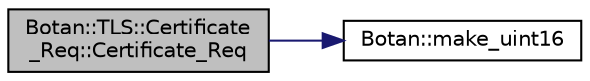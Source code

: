 digraph "Botan::TLS::Certificate_Req::Certificate_Req"
{
  edge [fontname="Helvetica",fontsize="10",labelfontname="Helvetica",labelfontsize="10"];
  node [fontname="Helvetica",fontsize="10",shape=record];
  rankdir="LR";
  Node2 [label="Botan::TLS::Certificate\l_Req::Certificate_Req",height=0.2,width=0.4,color="black", fillcolor="grey75", style="filled", fontcolor="black"];
  Node2 -> Node3 [color="midnightblue",fontsize="10",style="solid",fontname="Helvetica"];
  Node3 [label="Botan::make_uint16",height=0.2,width=0.4,color="black", fillcolor="white", style="filled",URL="$namespace_botan.html#afa1f23105ed52b51390e214db16b6900"];
}

